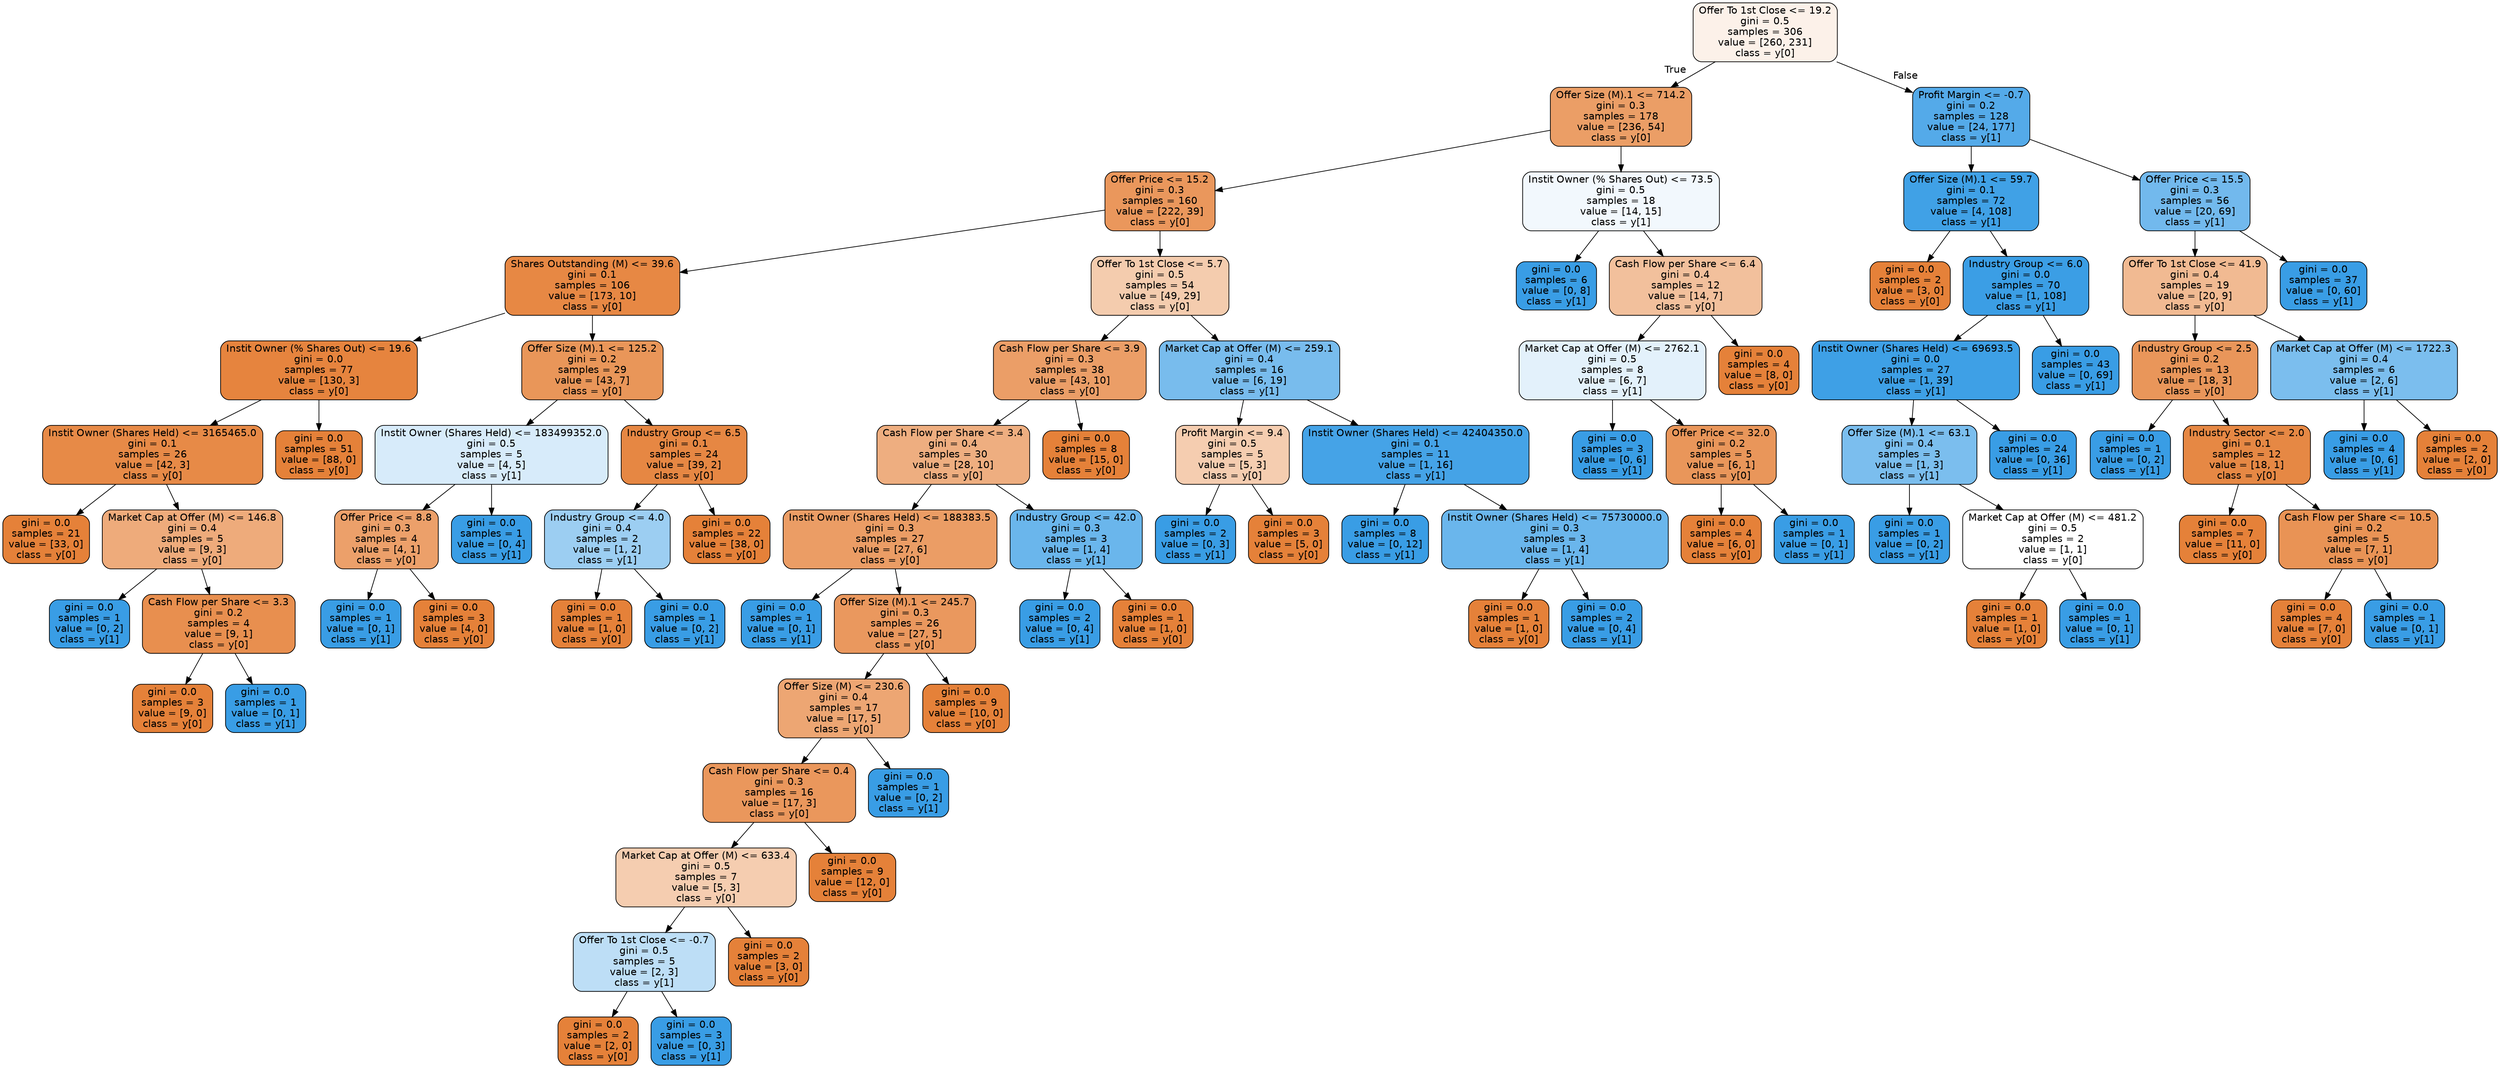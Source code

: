 digraph Tree {
node [shape=box, style="filled, rounded", color="black", fontname="helvetica"] ;
edge [fontname="helvetica"] ;
0 [label="Offer To 1st Close <= 19.2\ngini = 0.5\nsamples = 306\nvalue = [260, 231]\nclass = y[0]", fillcolor="#fcf1e9"] ;
1 [label="Offer Size (M).1 <= 714.2\ngini = 0.3\nsamples = 178\nvalue = [236, 54]\nclass = y[0]", fillcolor="#eb9e66"] ;
0 -> 1 [labeldistance=2.5, labelangle=45, headlabel="True"] ;
2 [label="Offer Price <= 15.2\ngini = 0.3\nsamples = 160\nvalue = [222, 39]\nclass = y[0]", fillcolor="#ea975c"] ;
1 -> 2 ;
3 [label="Shares Outstanding (M) <= 39.6\ngini = 0.1\nsamples = 106\nvalue = [173, 10]\nclass = y[0]", fillcolor="#e78844"] ;
2 -> 3 ;
4 [label="Instit Owner (% Shares Out) <= 19.6\ngini = 0.0\nsamples = 77\nvalue = [130, 3]\nclass = y[0]", fillcolor="#e6843e"] ;
3 -> 4 ;
5 [label="Instit Owner (Shares Held) <= 3165465.0\ngini = 0.1\nsamples = 26\nvalue = [42, 3]\nclass = y[0]", fillcolor="#e78a47"] ;
4 -> 5 ;
6 [label="gini = 0.0\nsamples = 21\nvalue = [33, 0]\nclass = y[0]", fillcolor="#e58139"] ;
5 -> 6 ;
7 [label="Market Cap at Offer (M) <= 146.8\ngini = 0.4\nsamples = 5\nvalue = [9, 3]\nclass = y[0]", fillcolor="#eeab7b"] ;
5 -> 7 ;
8 [label="gini = 0.0\nsamples = 1\nvalue = [0, 2]\nclass = y[1]", fillcolor="#399de5"] ;
7 -> 8 ;
9 [label="Cash Flow per Share <= 3.3\ngini = 0.2\nsamples = 4\nvalue = [9, 1]\nclass = y[0]", fillcolor="#e88f4f"] ;
7 -> 9 ;
10 [label="gini = 0.0\nsamples = 3\nvalue = [9, 0]\nclass = y[0]", fillcolor="#e58139"] ;
9 -> 10 ;
11 [label="gini = 0.0\nsamples = 1\nvalue = [0, 1]\nclass = y[1]", fillcolor="#399de5"] ;
9 -> 11 ;
12 [label="gini = 0.0\nsamples = 51\nvalue = [88, 0]\nclass = y[0]", fillcolor="#e58139"] ;
4 -> 12 ;
13 [label="Offer Size (M).1 <= 125.2\ngini = 0.2\nsamples = 29\nvalue = [43, 7]\nclass = y[0]", fillcolor="#e99659"] ;
3 -> 13 ;
14 [label="Instit Owner (Shares Held) <= 183499352.0\ngini = 0.5\nsamples = 5\nvalue = [4, 5]\nclass = y[1]", fillcolor="#d7ebfa"] ;
13 -> 14 ;
15 [label="Offer Price <= 8.8\ngini = 0.3\nsamples = 4\nvalue = [4, 1]\nclass = y[0]", fillcolor="#eca06a"] ;
14 -> 15 ;
16 [label="gini = 0.0\nsamples = 1\nvalue = [0, 1]\nclass = y[1]", fillcolor="#399de5"] ;
15 -> 16 ;
17 [label="gini = 0.0\nsamples = 3\nvalue = [4, 0]\nclass = y[0]", fillcolor="#e58139"] ;
15 -> 17 ;
18 [label="gini = 0.0\nsamples = 1\nvalue = [0, 4]\nclass = y[1]", fillcolor="#399de5"] ;
14 -> 18 ;
19 [label="Industry Group <= 6.5\ngini = 0.1\nsamples = 24\nvalue = [39, 2]\nclass = y[0]", fillcolor="#e68743"] ;
13 -> 19 ;
20 [label="Industry Group <= 4.0\ngini = 0.4\nsamples = 2\nvalue = [1, 2]\nclass = y[1]", fillcolor="#9ccef2"] ;
19 -> 20 ;
21 [label="gini = 0.0\nsamples = 1\nvalue = [1, 0]\nclass = y[0]", fillcolor="#e58139"] ;
20 -> 21 ;
22 [label="gini = 0.0\nsamples = 1\nvalue = [0, 2]\nclass = y[1]", fillcolor="#399de5"] ;
20 -> 22 ;
23 [label="gini = 0.0\nsamples = 22\nvalue = [38, 0]\nclass = y[0]", fillcolor="#e58139"] ;
19 -> 23 ;
24 [label="Offer To 1st Close <= 5.7\ngini = 0.5\nsamples = 54\nvalue = [49, 29]\nclass = y[0]", fillcolor="#f4ccae"] ;
2 -> 24 ;
25 [label="Cash Flow per Share <= 3.9\ngini = 0.3\nsamples = 38\nvalue = [43, 10]\nclass = y[0]", fillcolor="#eb9e67"] ;
24 -> 25 ;
26 [label="Cash Flow per Share <= 3.4\ngini = 0.4\nsamples = 30\nvalue = [28, 10]\nclass = y[0]", fillcolor="#eeae80"] ;
25 -> 26 ;
27 [label="Instit Owner (Shares Held) <= 188383.5\ngini = 0.3\nsamples = 27\nvalue = [27, 6]\nclass = y[0]", fillcolor="#eb9d65"] ;
26 -> 27 ;
28 [label="gini = 0.0\nsamples = 1\nvalue = [0, 1]\nclass = y[1]", fillcolor="#399de5"] ;
27 -> 28 ;
29 [label="Offer Size (M).1 <= 245.7\ngini = 0.3\nsamples = 26\nvalue = [27, 5]\nclass = y[0]", fillcolor="#ea985e"] ;
27 -> 29 ;
30 [label="Offer Size (M) <= 230.6\ngini = 0.4\nsamples = 17\nvalue = [17, 5]\nclass = y[0]", fillcolor="#eda673"] ;
29 -> 30 ;
31 [label="Cash Flow per Share <= 0.4\ngini = 0.3\nsamples = 16\nvalue = [17, 3]\nclass = y[0]", fillcolor="#ea975c"] ;
30 -> 31 ;
32 [label="Market Cap at Offer (M) <= 633.4\ngini = 0.5\nsamples = 7\nvalue = [5, 3]\nclass = y[0]", fillcolor="#f5cdb0"] ;
31 -> 32 ;
33 [label="Offer To 1st Close <= -0.7\ngini = 0.5\nsamples = 5\nvalue = [2, 3]\nclass = y[1]", fillcolor="#bddef6"] ;
32 -> 33 ;
34 [label="gini = 0.0\nsamples = 2\nvalue = [2, 0]\nclass = y[0]", fillcolor="#e58139"] ;
33 -> 34 ;
35 [label="gini = 0.0\nsamples = 3\nvalue = [0, 3]\nclass = y[1]", fillcolor="#399de5"] ;
33 -> 35 ;
36 [label="gini = 0.0\nsamples = 2\nvalue = [3, 0]\nclass = y[0]", fillcolor="#e58139"] ;
32 -> 36 ;
37 [label="gini = 0.0\nsamples = 9\nvalue = [12, 0]\nclass = y[0]", fillcolor="#e58139"] ;
31 -> 37 ;
38 [label="gini = 0.0\nsamples = 1\nvalue = [0, 2]\nclass = y[1]", fillcolor="#399de5"] ;
30 -> 38 ;
39 [label="gini = 0.0\nsamples = 9\nvalue = [10, 0]\nclass = y[0]", fillcolor="#e58139"] ;
29 -> 39 ;
40 [label="Industry Group <= 42.0\ngini = 0.3\nsamples = 3\nvalue = [1, 4]\nclass = y[1]", fillcolor="#6ab6ec"] ;
26 -> 40 ;
41 [label="gini = 0.0\nsamples = 2\nvalue = [0, 4]\nclass = y[1]", fillcolor="#399de5"] ;
40 -> 41 ;
42 [label="gini = 0.0\nsamples = 1\nvalue = [1, 0]\nclass = y[0]", fillcolor="#e58139"] ;
40 -> 42 ;
43 [label="gini = 0.0\nsamples = 8\nvalue = [15, 0]\nclass = y[0]", fillcolor="#e58139"] ;
25 -> 43 ;
44 [label="Market Cap at Offer (M) <= 259.1\ngini = 0.4\nsamples = 16\nvalue = [6, 19]\nclass = y[1]", fillcolor="#78bced"] ;
24 -> 44 ;
45 [label="Profit Margin <= 9.4\ngini = 0.5\nsamples = 5\nvalue = [5, 3]\nclass = y[0]", fillcolor="#f5cdb0"] ;
44 -> 45 ;
46 [label="gini = 0.0\nsamples = 2\nvalue = [0, 3]\nclass = y[1]", fillcolor="#399de5"] ;
45 -> 46 ;
47 [label="gini = 0.0\nsamples = 3\nvalue = [5, 0]\nclass = y[0]", fillcolor="#e58139"] ;
45 -> 47 ;
48 [label="Instit Owner (Shares Held) <= 42404350.0\ngini = 0.1\nsamples = 11\nvalue = [1, 16]\nclass = y[1]", fillcolor="#45a3e7"] ;
44 -> 48 ;
49 [label="gini = 0.0\nsamples = 8\nvalue = [0, 12]\nclass = y[1]", fillcolor="#399de5"] ;
48 -> 49 ;
50 [label="Instit Owner (Shares Held) <= 75730000.0\ngini = 0.3\nsamples = 3\nvalue = [1, 4]\nclass = y[1]", fillcolor="#6ab6ec"] ;
48 -> 50 ;
51 [label="gini = 0.0\nsamples = 1\nvalue = [1, 0]\nclass = y[0]", fillcolor="#e58139"] ;
50 -> 51 ;
52 [label="gini = 0.0\nsamples = 2\nvalue = [0, 4]\nclass = y[1]", fillcolor="#399de5"] ;
50 -> 52 ;
53 [label="Instit Owner (% Shares Out) <= 73.5\ngini = 0.5\nsamples = 18\nvalue = [14, 15]\nclass = y[1]", fillcolor="#f2f8fd"] ;
1 -> 53 ;
54 [label="gini = 0.0\nsamples = 6\nvalue = [0, 8]\nclass = y[1]", fillcolor="#399de5"] ;
53 -> 54 ;
55 [label="Cash Flow per Share <= 6.4\ngini = 0.4\nsamples = 12\nvalue = [14, 7]\nclass = y[0]", fillcolor="#f2c09c"] ;
53 -> 55 ;
56 [label="Market Cap at Offer (M) <= 2762.1\ngini = 0.5\nsamples = 8\nvalue = [6, 7]\nclass = y[1]", fillcolor="#e3f1fb"] ;
55 -> 56 ;
57 [label="gini = 0.0\nsamples = 3\nvalue = [0, 6]\nclass = y[1]", fillcolor="#399de5"] ;
56 -> 57 ;
58 [label="Offer Price <= 32.0\ngini = 0.2\nsamples = 5\nvalue = [6, 1]\nclass = y[0]", fillcolor="#e9965a"] ;
56 -> 58 ;
59 [label="gini = 0.0\nsamples = 4\nvalue = [6, 0]\nclass = y[0]", fillcolor="#e58139"] ;
58 -> 59 ;
60 [label="gini = 0.0\nsamples = 1\nvalue = [0, 1]\nclass = y[1]", fillcolor="#399de5"] ;
58 -> 60 ;
61 [label="gini = 0.0\nsamples = 4\nvalue = [8, 0]\nclass = y[0]", fillcolor="#e58139"] ;
55 -> 61 ;
62 [label="Profit Margin <= -0.7\ngini = 0.2\nsamples = 128\nvalue = [24, 177]\nclass = y[1]", fillcolor="#54aae9"] ;
0 -> 62 [labeldistance=2.5, labelangle=-45, headlabel="False"] ;
63 [label="Offer Size (M).1 <= 59.7\ngini = 0.1\nsamples = 72\nvalue = [4, 108]\nclass = y[1]", fillcolor="#40a1e6"] ;
62 -> 63 ;
64 [label="gini = 0.0\nsamples = 2\nvalue = [3, 0]\nclass = y[0]", fillcolor="#e58139"] ;
63 -> 64 ;
65 [label="Industry Group <= 6.0\ngini = 0.0\nsamples = 70\nvalue = [1, 108]\nclass = y[1]", fillcolor="#3b9ee5"] ;
63 -> 65 ;
66 [label="Instit Owner (Shares Held) <= 69693.5\ngini = 0.0\nsamples = 27\nvalue = [1, 39]\nclass = y[1]", fillcolor="#3ea0e6"] ;
65 -> 66 ;
67 [label="Offer Size (M).1 <= 63.1\ngini = 0.4\nsamples = 3\nvalue = [1, 3]\nclass = y[1]", fillcolor="#7bbeee"] ;
66 -> 67 ;
68 [label="gini = 0.0\nsamples = 1\nvalue = [0, 2]\nclass = y[1]", fillcolor="#399de5"] ;
67 -> 68 ;
69 [label="Market Cap at Offer (M) <= 481.2\ngini = 0.5\nsamples = 2\nvalue = [1, 1]\nclass = y[0]", fillcolor="#ffffff"] ;
67 -> 69 ;
70 [label="gini = 0.0\nsamples = 1\nvalue = [1, 0]\nclass = y[0]", fillcolor="#e58139"] ;
69 -> 70 ;
71 [label="gini = 0.0\nsamples = 1\nvalue = [0, 1]\nclass = y[1]", fillcolor="#399de5"] ;
69 -> 71 ;
72 [label="gini = 0.0\nsamples = 24\nvalue = [0, 36]\nclass = y[1]", fillcolor="#399de5"] ;
66 -> 72 ;
73 [label="gini = 0.0\nsamples = 43\nvalue = [0, 69]\nclass = y[1]", fillcolor="#399de5"] ;
65 -> 73 ;
74 [label="Offer Price <= 15.5\ngini = 0.3\nsamples = 56\nvalue = [20, 69]\nclass = y[1]", fillcolor="#72b9ed"] ;
62 -> 74 ;
75 [label="Offer To 1st Close <= 41.9\ngini = 0.4\nsamples = 19\nvalue = [20, 9]\nclass = y[0]", fillcolor="#f1ba92"] ;
74 -> 75 ;
76 [label="Industry Group <= 2.5\ngini = 0.2\nsamples = 13\nvalue = [18, 3]\nclass = y[0]", fillcolor="#e9965a"] ;
75 -> 76 ;
77 [label="gini = 0.0\nsamples = 1\nvalue = [0, 2]\nclass = y[1]", fillcolor="#399de5"] ;
76 -> 77 ;
78 [label="Industry Sector <= 2.0\ngini = 0.1\nsamples = 12\nvalue = [18, 1]\nclass = y[0]", fillcolor="#e68844"] ;
76 -> 78 ;
79 [label="gini = 0.0\nsamples = 7\nvalue = [11, 0]\nclass = y[0]", fillcolor="#e58139"] ;
78 -> 79 ;
80 [label="Cash Flow per Share <= 10.5\ngini = 0.2\nsamples = 5\nvalue = [7, 1]\nclass = y[0]", fillcolor="#e99355"] ;
78 -> 80 ;
81 [label="gini = 0.0\nsamples = 4\nvalue = [7, 0]\nclass = y[0]", fillcolor="#e58139"] ;
80 -> 81 ;
82 [label="gini = 0.0\nsamples = 1\nvalue = [0, 1]\nclass = y[1]", fillcolor="#399de5"] ;
80 -> 82 ;
83 [label="Market Cap at Offer (M) <= 1722.3\ngini = 0.4\nsamples = 6\nvalue = [2, 6]\nclass = y[1]", fillcolor="#7bbeee"] ;
75 -> 83 ;
84 [label="gini = 0.0\nsamples = 4\nvalue = [0, 6]\nclass = y[1]", fillcolor="#399de5"] ;
83 -> 84 ;
85 [label="gini = 0.0\nsamples = 2\nvalue = [2, 0]\nclass = y[0]", fillcolor="#e58139"] ;
83 -> 85 ;
86 [label="gini = 0.0\nsamples = 37\nvalue = [0, 60]\nclass = y[1]", fillcolor="#399de5"] ;
74 -> 86 ;
}